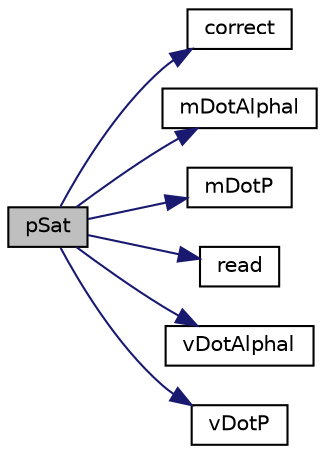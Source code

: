 digraph "pSat"
{
  bgcolor="transparent";
  edge [fontname="Helvetica",fontsize="10",labelfontname="Helvetica",labelfontsize="10"];
  node [fontname="Helvetica",fontsize="10",shape=record];
  rankdir="LR";
  Node1 [label="pSat",height=0.2,width=0.4,color="black", fillcolor="grey75", style="filled", fontcolor="black"];
  Node1 -> Node2 [color="midnightblue",fontsize="10",style="solid",fontname="Helvetica"];
  Node2 [label="correct",height=0.2,width=0.4,color="black",URL="$a01874.html#a7e204aa62fa1c1f527e8f1c62dc62061",tooltip="Correct the phaseChange model. "];
  Node1 -> Node3 [color="midnightblue",fontsize="10",style="solid",fontname="Helvetica"];
  Node3 [label="mDotAlphal",height=0.2,width=0.4,color="black",URL="$a01874.html#a1b6a76c66977540ea6fe739068b631c8",tooltip="Return the mass condensation and vaporisation rates as a. "];
  Node1 -> Node4 [color="midnightblue",fontsize="10",style="solid",fontname="Helvetica"];
  Node4 [label="mDotP",height=0.2,width=0.4,color="black",URL="$a01874.html#adf30ddc03c50320c162a73cd4a4b7cad",tooltip="Return the mass condensation and vaporisation rates as coefficients. "];
  Node1 -> Node5 [color="midnightblue",fontsize="10",style="solid",fontname="Helvetica"];
  Node5 [label="read",height=0.2,width=0.4,color="black",URL="$a01874.html#a2eeeaebe7e52f5d842385ce0b177150d",tooltip="Read the transportProperties dictionary and update. "];
  Node1 -> Node6 [color="midnightblue",fontsize="10",style="solid",fontname="Helvetica"];
  Node6 [label="vDotAlphal",height=0.2,width=0.4,color="black",URL="$a01874.html#a0c70da783cab79427367eed6759bed23",tooltip="Return the volumetric condensation and vaporisation rates as a. "];
  Node1 -> Node7 [color="midnightblue",fontsize="10",style="solid",fontname="Helvetica"];
  Node7 [label="vDotP",height=0.2,width=0.4,color="black",URL="$a01874.html#a4be658a8eb96127e0beb3e6379f97a8f",tooltip="Return the volumetric condensation and vaporisation rates as. "];
}
